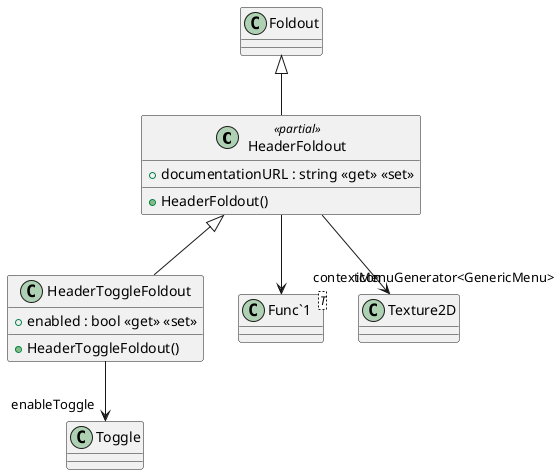 @startuml
class HeaderFoldout <<partial>> {
    + documentationURL : string <<get>> <<set>>
    + HeaderFoldout()
}
class HeaderToggleFoldout {
    + enabled : bool <<get>> <<set>>
    + HeaderToggleFoldout()
}
class "Func`1"<T> {
}
Foldout <|-- HeaderFoldout
HeaderFoldout --> "contextMenuGenerator<GenericMenu>" "Func`1"
HeaderFoldout --> "icon" Texture2D
HeaderFoldout <|-- HeaderToggleFoldout
HeaderToggleFoldout --> "enableToggle" Toggle
@enduml
